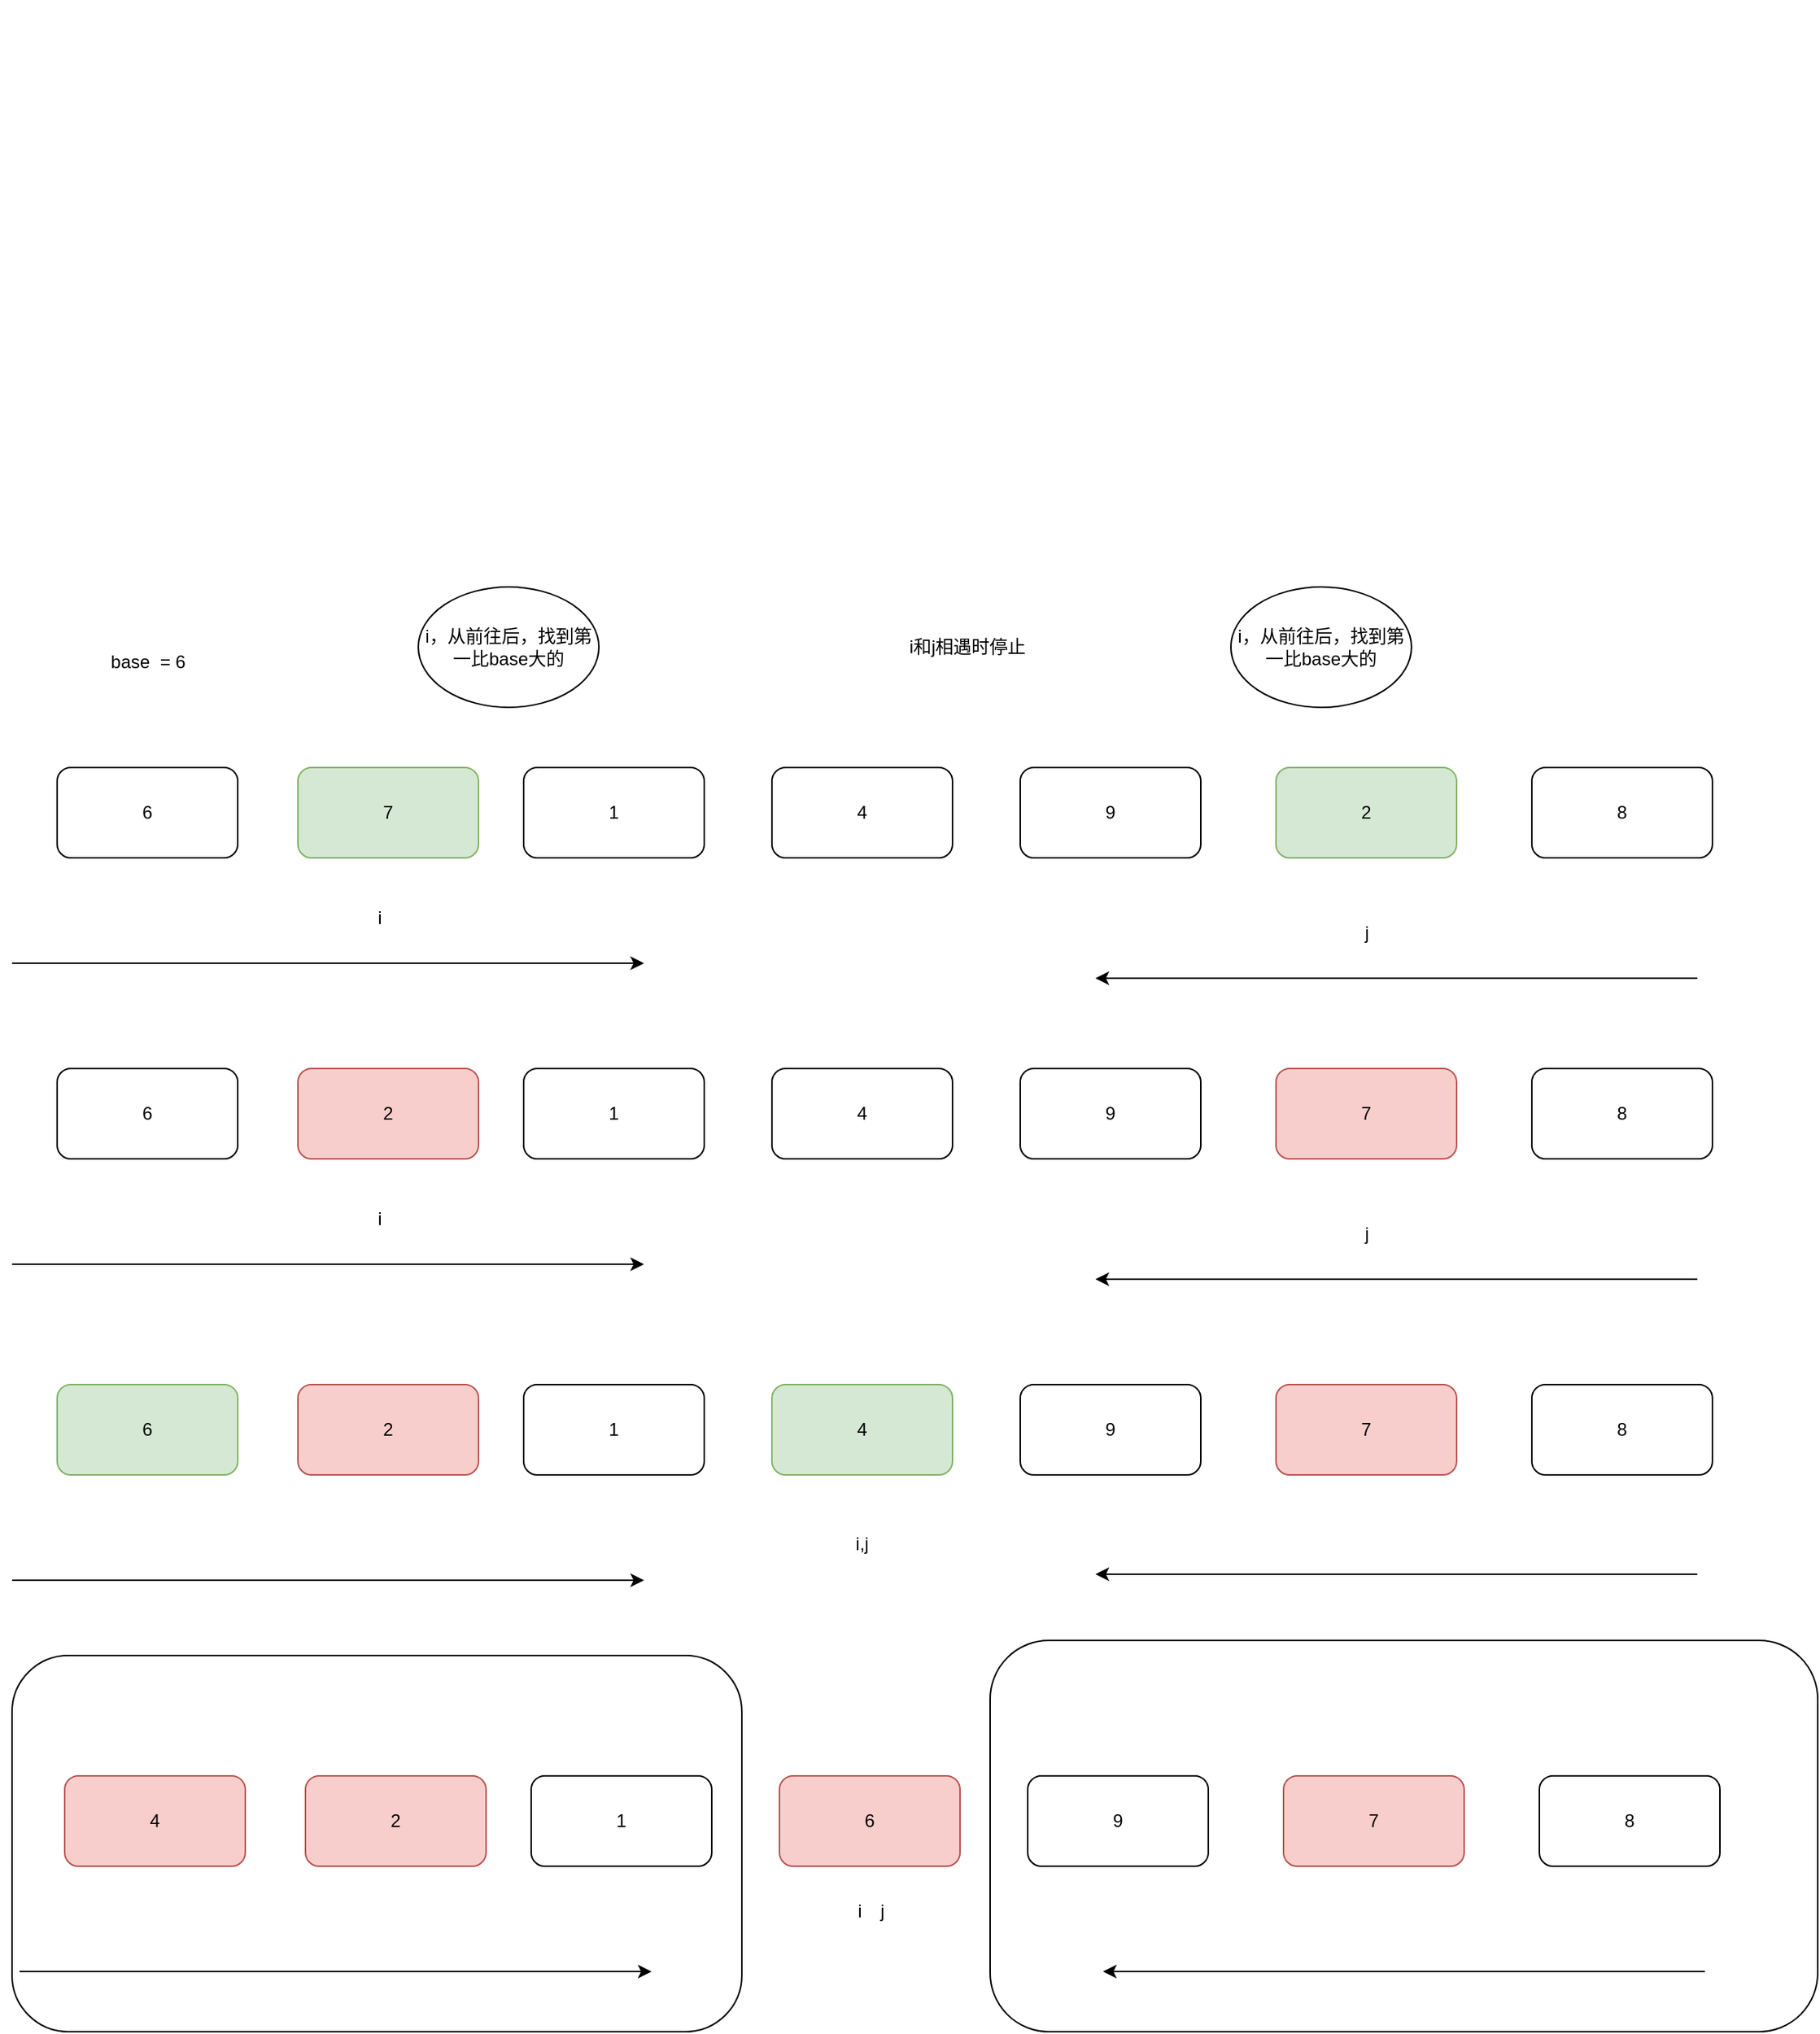 <mxfile version="14.7.2" type="github">
  <diagram id="hjzgPqdLYu3Zeo-4Eoc-" name="Page-1">
    <mxGraphModel dx="1285" dy="802" grid="1" gridSize="10" guides="1" tooltips="1" connect="1" arrows="1" fold="1" page="1" pageScale="1" pageWidth="827" pageHeight="1169" math="0" shadow="0">
      <root>
        <mxCell id="0" />
        <mxCell id="1" parent="0" />
        <mxCell id="5Uaw-8Ha0721ZcOmCHkX-7" value="&lt;h1&gt;&lt;br&gt;&lt;/h1&gt;" style="text;html=1;strokeColor=none;fillColor=none;spacing=5;spacingTop=-20;whiteSpace=wrap;overflow=hidden;rounded=0;" parent="1" vertex="1">
          <mxGeometry x="340" y="740" width="190" height="120" as="geometry" />
        </mxCell>
        <mxCell id="0M44eqdrZ7TKGxf8zqVD-1" value="6" style="rounded=1;whiteSpace=wrap;html=1;" parent="1" vertex="1">
          <mxGeometry x="210" y="1240" width="120" height="60" as="geometry" />
        </mxCell>
        <mxCell id="0M44eqdrZ7TKGxf8zqVD-2" value="7" style="rounded=1;whiteSpace=wrap;html=1;fillColor=#d5e8d4;strokeColor=#82b366;" parent="1" vertex="1">
          <mxGeometry x="370" y="1240" width="120" height="60" as="geometry" />
        </mxCell>
        <mxCell id="0M44eqdrZ7TKGxf8zqVD-3" value="1" style="rounded=1;whiteSpace=wrap;html=1;" parent="1" vertex="1">
          <mxGeometry x="520" y="1240" width="120" height="60" as="geometry" />
        </mxCell>
        <mxCell id="0M44eqdrZ7TKGxf8zqVD-4" value="4" style="rounded=1;whiteSpace=wrap;html=1;" parent="1" vertex="1">
          <mxGeometry x="685" y="1240" width="120" height="60" as="geometry" />
        </mxCell>
        <mxCell id="0M44eqdrZ7TKGxf8zqVD-5" value="9" style="rounded=1;whiteSpace=wrap;html=1;" parent="1" vertex="1">
          <mxGeometry x="850" y="1240" width="120" height="60" as="geometry" />
        </mxCell>
        <mxCell id="0M44eqdrZ7TKGxf8zqVD-6" value="2" style="rounded=1;whiteSpace=wrap;html=1;fillColor=#d5e8d4;strokeColor=#82b366;" parent="1" vertex="1">
          <mxGeometry x="1020" y="1240" width="120" height="60" as="geometry" />
        </mxCell>
        <mxCell id="0M44eqdrZ7TKGxf8zqVD-7" value="8" style="rounded=1;whiteSpace=wrap;html=1;" parent="1" vertex="1">
          <mxGeometry x="1190" y="1240" width="120" height="60" as="geometry" />
        </mxCell>
        <mxCell id="0M44eqdrZ7TKGxf8zqVD-9" value="base&amp;nbsp; = 6" style="text;html=1;align=center;verticalAlign=middle;resizable=0;points=[];autosize=1;strokeColor=none;" parent="1" vertex="1">
          <mxGeometry x="235" y="1160" width="70" height="20" as="geometry" />
        </mxCell>
        <mxCell id="0M44eqdrZ7TKGxf8zqVD-13" value="j" style="text;html=1;align=center;verticalAlign=middle;resizable=0;points=[];autosize=1;strokeColor=none;" parent="1" vertex="1">
          <mxGeometry x="1070" y="1340" width="20" height="20" as="geometry" />
        </mxCell>
        <mxCell id="0M44eqdrZ7TKGxf8zqVD-14" value="i" style="text;html=1;align=center;verticalAlign=middle;resizable=0;points=[];autosize=1;strokeColor=none;" parent="1" vertex="1">
          <mxGeometry x="414" y="1330" width="20" height="20" as="geometry" />
        </mxCell>
        <mxCell id="0M44eqdrZ7TKGxf8zqVD-15" value="" style="endArrow=classic;html=1;" parent="1" edge="1">
          <mxGeometry width="50" height="50" relative="1" as="geometry">
            <mxPoint x="1300" y="1380" as="sourcePoint" />
            <mxPoint x="900" y="1380" as="targetPoint" />
          </mxGeometry>
        </mxCell>
        <mxCell id="0M44eqdrZ7TKGxf8zqVD-16" value="" style="endArrow=classic;html=1;" parent="1" edge="1">
          <mxGeometry width="50" height="50" relative="1" as="geometry">
            <mxPoint x="180" y="1370" as="sourcePoint" />
            <mxPoint x="600" y="1370" as="targetPoint" />
          </mxGeometry>
        </mxCell>
        <mxCell id="0M44eqdrZ7TKGxf8zqVD-18" value="i，从前往后，找到第一比base大的" style="ellipse;whiteSpace=wrap;html=1;" parent="1" vertex="1">
          <mxGeometry x="450" y="1120" width="120" height="80" as="geometry" />
        </mxCell>
        <mxCell id="0M44eqdrZ7TKGxf8zqVD-19" value="i，从前往后，找到第一比base大的" style="ellipse;whiteSpace=wrap;html=1;" parent="1" vertex="1">
          <mxGeometry x="990" y="1120" width="120" height="80" as="geometry" />
        </mxCell>
        <mxCell id="0M44eqdrZ7TKGxf8zqVD-20" value="6" style="rounded=1;whiteSpace=wrap;html=1;" parent="1" vertex="1">
          <mxGeometry x="210" y="1440" width="120" height="60" as="geometry" />
        </mxCell>
        <mxCell id="0M44eqdrZ7TKGxf8zqVD-21" value="2" style="rounded=1;whiteSpace=wrap;html=1;fillColor=#f8cecc;strokeColor=#b85450;" parent="1" vertex="1">
          <mxGeometry x="370" y="1440" width="120" height="60" as="geometry" />
        </mxCell>
        <mxCell id="0M44eqdrZ7TKGxf8zqVD-22" value="1" style="rounded=1;whiteSpace=wrap;html=1;" parent="1" vertex="1">
          <mxGeometry x="520" y="1440" width="120" height="60" as="geometry" />
        </mxCell>
        <mxCell id="0M44eqdrZ7TKGxf8zqVD-23" value="4" style="rounded=1;whiteSpace=wrap;html=1;" parent="1" vertex="1">
          <mxGeometry x="685" y="1440" width="120" height="60" as="geometry" />
        </mxCell>
        <mxCell id="0M44eqdrZ7TKGxf8zqVD-24" value="9" style="rounded=1;whiteSpace=wrap;html=1;" parent="1" vertex="1">
          <mxGeometry x="850" y="1440" width="120" height="60" as="geometry" />
        </mxCell>
        <mxCell id="0M44eqdrZ7TKGxf8zqVD-25" value="7" style="rounded=1;whiteSpace=wrap;html=1;fillColor=#f8cecc;strokeColor=#b85450;" parent="1" vertex="1">
          <mxGeometry x="1020" y="1440" width="120" height="60" as="geometry" />
        </mxCell>
        <mxCell id="0M44eqdrZ7TKGxf8zqVD-26" value="8" style="rounded=1;whiteSpace=wrap;html=1;" parent="1" vertex="1">
          <mxGeometry x="1190" y="1440" width="120" height="60" as="geometry" />
        </mxCell>
        <mxCell id="0M44eqdrZ7TKGxf8zqVD-28" value="j" style="text;html=1;align=center;verticalAlign=middle;resizable=0;points=[];autosize=1;strokeColor=none;" parent="1" vertex="1">
          <mxGeometry x="1070" y="1540" width="20" height="20" as="geometry" />
        </mxCell>
        <mxCell id="0M44eqdrZ7TKGxf8zqVD-29" value="i" style="text;html=1;align=center;verticalAlign=middle;resizable=0;points=[];autosize=1;strokeColor=none;" parent="1" vertex="1">
          <mxGeometry x="414" y="1530" width="20" height="20" as="geometry" />
        </mxCell>
        <mxCell id="0M44eqdrZ7TKGxf8zqVD-30" value="" style="endArrow=classic;html=1;" parent="1" edge="1">
          <mxGeometry width="50" height="50" relative="1" as="geometry">
            <mxPoint x="1300" y="1580" as="sourcePoint" />
            <mxPoint x="900" y="1580" as="targetPoint" />
          </mxGeometry>
        </mxCell>
        <mxCell id="0M44eqdrZ7TKGxf8zqVD-31" value="" style="endArrow=classic;html=1;" parent="1" edge="1">
          <mxGeometry width="50" height="50" relative="1" as="geometry">
            <mxPoint x="180" y="1570" as="sourcePoint" />
            <mxPoint x="600" y="1570" as="targetPoint" />
          </mxGeometry>
        </mxCell>
        <mxCell id="0M44eqdrZ7TKGxf8zqVD-33" value="6" style="rounded=1;whiteSpace=wrap;html=1;fillColor=#d5e8d4;strokeColor=#82b366;" parent="1" vertex="1">
          <mxGeometry x="210" y="1650" width="120" height="60" as="geometry" />
        </mxCell>
        <mxCell id="0M44eqdrZ7TKGxf8zqVD-34" value="2" style="rounded=1;whiteSpace=wrap;html=1;fillColor=#f8cecc;strokeColor=#b85450;" parent="1" vertex="1">
          <mxGeometry x="370" y="1650" width="120" height="60" as="geometry" />
        </mxCell>
        <mxCell id="0M44eqdrZ7TKGxf8zqVD-35" value="1" style="rounded=1;whiteSpace=wrap;html=1;" parent="1" vertex="1">
          <mxGeometry x="520" y="1650" width="120" height="60" as="geometry" />
        </mxCell>
        <mxCell id="0M44eqdrZ7TKGxf8zqVD-36" value="4" style="rounded=1;whiteSpace=wrap;html=1;fillColor=#d5e8d4;strokeColor=#82b366;" parent="1" vertex="1">
          <mxGeometry x="685" y="1650" width="120" height="60" as="geometry" />
        </mxCell>
        <mxCell id="0M44eqdrZ7TKGxf8zqVD-37" value="9" style="rounded=1;whiteSpace=wrap;html=1;" parent="1" vertex="1">
          <mxGeometry x="850" y="1650" width="120" height="60" as="geometry" />
        </mxCell>
        <mxCell id="0M44eqdrZ7TKGxf8zqVD-38" value="7" style="rounded=1;whiteSpace=wrap;html=1;fillColor=#f8cecc;strokeColor=#b85450;" parent="1" vertex="1">
          <mxGeometry x="1020" y="1650" width="120" height="60" as="geometry" />
        </mxCell>
        <mxCell id="0M44eqdrZ7TKGxf8zqVD-39" value="8" style="rounded=1;whiteSpace=wrap;html=1;" parent="1" vertex="1">
          <mxGeometry x="1190" y="1650" width="120" height="60" as="geometry" />
        </mxCell>
        <mxCell id="0M44eqdrZ7TKGxf8zqVD-41" value="j" style="text;html=1;align=center;verticalAlign=middle;resizable=0;points=[];autosize=1;strokeColor=none;" parent="1" vertex="1">
          <mxGeometry x="747.5" y="1990" width="20" height="20" as="geometry" />
        </mxCell>
        <mxCell id="0M44eqdrZ7TKGxf8zqVD-42" value="i" style="text;html=1;align=center;verticalAlign=middle;resizable=0;points=[];autosize=1;strokeColor=none;" parent="1" vertex="1">
          <mxGeometry x="732.5" y="1990" width="20" height="20" as="geometry" />
        </mxCell>
        <mxCell id="0M44eqdrZ7TKGxf8zqVD-43" value="" style="endArrow=classic;html=1;" parent="1" edge="1">
          <mxGeometry width="50" height="50" relative="1" as="geometry">
            <mxPoint x="1300" y="1776" as="sourcePoint" />
            <mxPoint x="900" y="1776" as="targetPoint" />
          </mxGeometry>
        </mxCell>
        <mxCell id="0M44eqdrZ7TKGxf8zqVD-44" value="" style="endArrow=classic;html=1;" parent="1" edge="1">
          <mxGeometry width="50" height="50" relative="1" as="geometry">
            <mxPoint x="180" y="1780" as="sourcePoint" />
            <mxPoint x="600" y="1780" as="targetPoint" />
          </mxGeometry>
        </mxCell>
        <mxCell id="0M44eqdrZ7TKGxf8zqVD-46" value="i和j相遇时停止" style="text;html=1;strokeColor=none;fillColor=none;align=center;verticalAlign=middle;whiteSpace=wrap;rounded=0;" parent="1" vertex="1">
          <mxGeometry x="745" y="1150" width="140" height="20" as="geometry" />
        </mxCell>
        <mxCell id="0M44eqdrZ7TKGxf8zqVD-47" value="4" style="rounded=1;whiteSpace=wrap;html=1;fillColor=#f8cecc;strokeColor=#b85450;" parent="1" vertex="1">
          <mxGeometry x="215" y="1910" width="120" height="60" as="geometry" />
        </mxCell>
        <mxCell id="0M44eqdrZ7TKGxf8zqVD-48" value="2" style="rounded=1;whiteSpace=wrap;html=1;fillColor=#f8cecc;strokeColor=#b85450;" parent="1" vertex="1">
          <mxGeometry x="375" y="1910" width="120" height="60" as="geometry" />
        </mxCell>
        <mxCell id="0M44eqdrZ7TKGxf8zqVD-49" value="1" style="rounded=1;whiteSpace=wrap;html=1;" parent="1" vertex="1">
          <mxGeometry x="525" y="1910" width="120" height="60" as="geometry" />
        </mxCell>
        <mxCell id="0M44eqdrZ7TKGxf8zqVD-50" value="6" style="rounded=1;whiteSpace=wrap;html=1;fillColor=#f8cecc;strokeColor=#b85450;" parent="1" vertex="1">
          <mxGeometry x="690" y="1910" width="120" height="60" as="geometry" />
        </mxCell>
        <mxCell id="0M44eqdrZ7TKGxf8zqVD-51" value="9" style="rounded=1;whiteSpace=wrap;html=1;" parent="1" vertex="1">
          <mxGeometry x="855" y="1910" width="120" height="60" as="geometry" />
        </mxCell>
        <mxCell id="0M44eqdrZ7TKGxf8zqVD-52" value="7" style="rounded=1;whiteSpace=wrap;html=1;fillColor=#f8cecc;strokeColor=#b85450;" parent="1" vertex="1">
          <mxGeometry x="1025" y="1910" width="120" height="60" as="geometry" />
        </mxCell>
        <mxCell id="0M44eqdrZ7TKGxf8zqVD-53" value="8" style="rounded=1;whiteSpace=wrap;html=1;" parent="1" vertex="1">
          <mxGeometry x="1195" y="1910" width="120" height="60" as="geometry" />
        </mxCell>
        <mxCell id="0M44eqdrZ7TKGxf8zqVD-57" value="" style="endArrow=classic;html=1;" parent="1" edge="1">
          <mxGeometry width="50" height="50" relative="1" as="geometry">
            <mxPoint x="1305" y="2040" as="sourcePoint" />
            <mxPoint x="905" y="2040" as="targetPoint" />
          </mxGeometry>
        </mxCell>
        <mxCell id="0M44eqdrZ7TKGxf8zqVD-58" value="" style="endArrow=classic;html=1;" parent="1" edge="1">
          <mxGeometry width="50" height="50" relative="1" as="geometry">
            <mxPoint x="185" y="2040" as="sourcePoint" />
            <mxPoint x="605" y="2040" as="targetPoint" />
          </mxGeometry>
        </mxCell>
        <mxCell id="cJ5mxs0gCXWes3r5AOwQ-2" value="" style="rounded=1;whiteSpace=wrap;html=1;fillColor=none;" vertex="1" parent="1">
          <mxGeometry x="830" y="1820" width="550" height="260" as="geometry" />
        </mxCell>
        <mxCell id="cJ5mxs0gCXWes3r5AOwQ-3" value="" style="rounded=1;whiteSpace=wrap;html=1;fillColor=none;" vertex="1" parent="1">
          <mxGeometry x="180" y="1830" width="485" height="250" as="geometry" />
        </mxCell>
        <mxCell id="cJ5mxs0gCXWes3r5AOwQ-4" value="i,j" style="text;html=1;strokeColor=none;fillColor=none;align=center;verticalAlign=middle;whiteSpace=wrap;rounded=0;" vertex="1" parent="1">
          <mxGeometry x="725" y="1746" width="40" height="20" as="geometry" />
        </mxCell>
      </root>
    </mxGraphModel>
  </diagram>
</mxfile>
